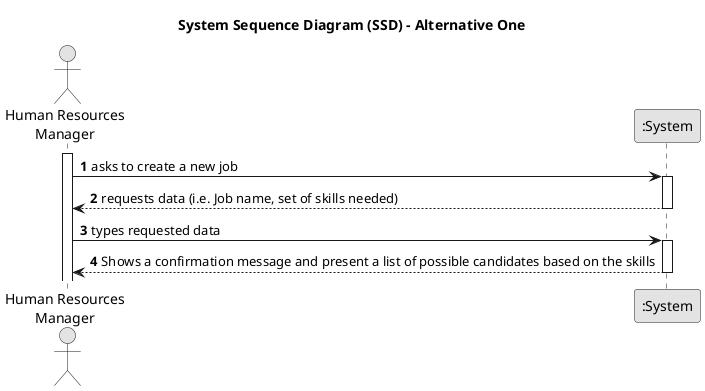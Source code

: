 @startuml
skinparam monochrome true
skinparam packageStyle rectangle
skinparam shadowing false

title System Sequence Diagram (SSD) - Alternative One

autonumber

actor "Human Resources\nManager" as Employee
participant ":System" as System

activate Employee

    Employee -> System : asks to create a new job
    activate System

        System --> Employee : requests data (i.e. Job name, set of skills needed)
    deactivate System

    Employee -> System : types requested data
    activate System

        System --> Employee : Shows a confirmation message and present a list of possible candidates based on the skills
    deactivate System



@enduml